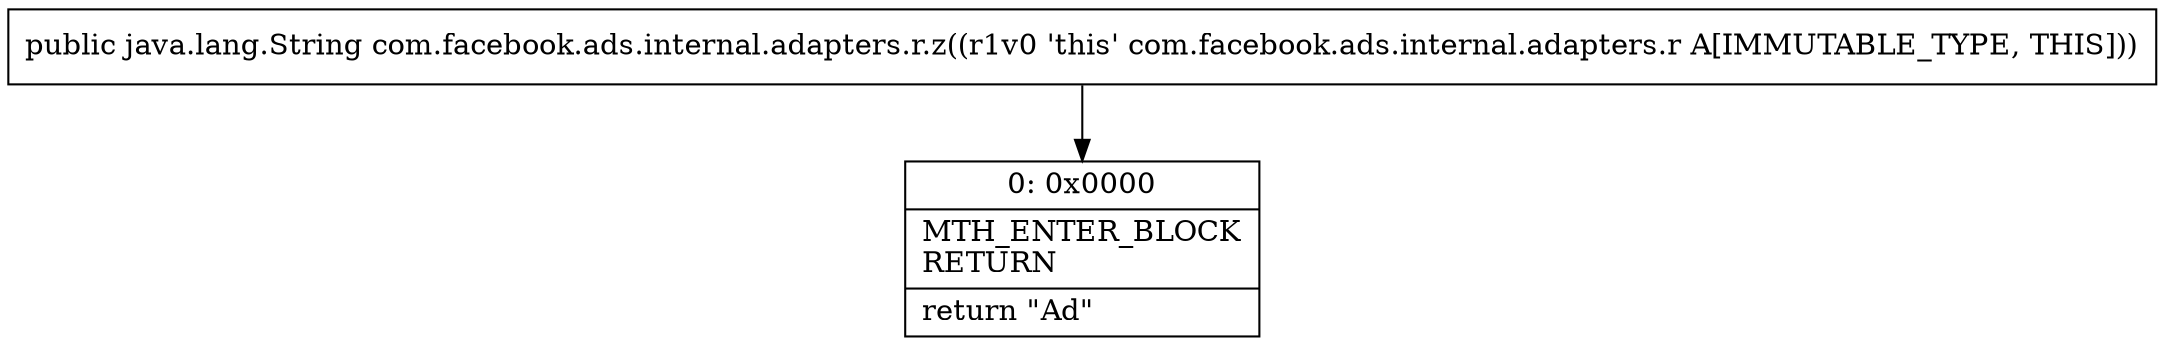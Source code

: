 digraph "CFG forcom.facebook.ads.internal.adapters.r.z()Ljava\/lang\/String;" {
Node_0 [shape=record,label="{0\:\ 0x0000|MTH_ENTER_BLOCK\lRETURN\l|return \"Ad\"\l}"];
MethodNode[shape=record,label="{public java.lang.String com.facebook.ads.internal.adapters.r.z((r1v0 'this' com.facebook.ads.internal.adapters.r A[IMMUTABLE_TYPE, THIS])) }"];
MethodNode -> Node_0;
}

